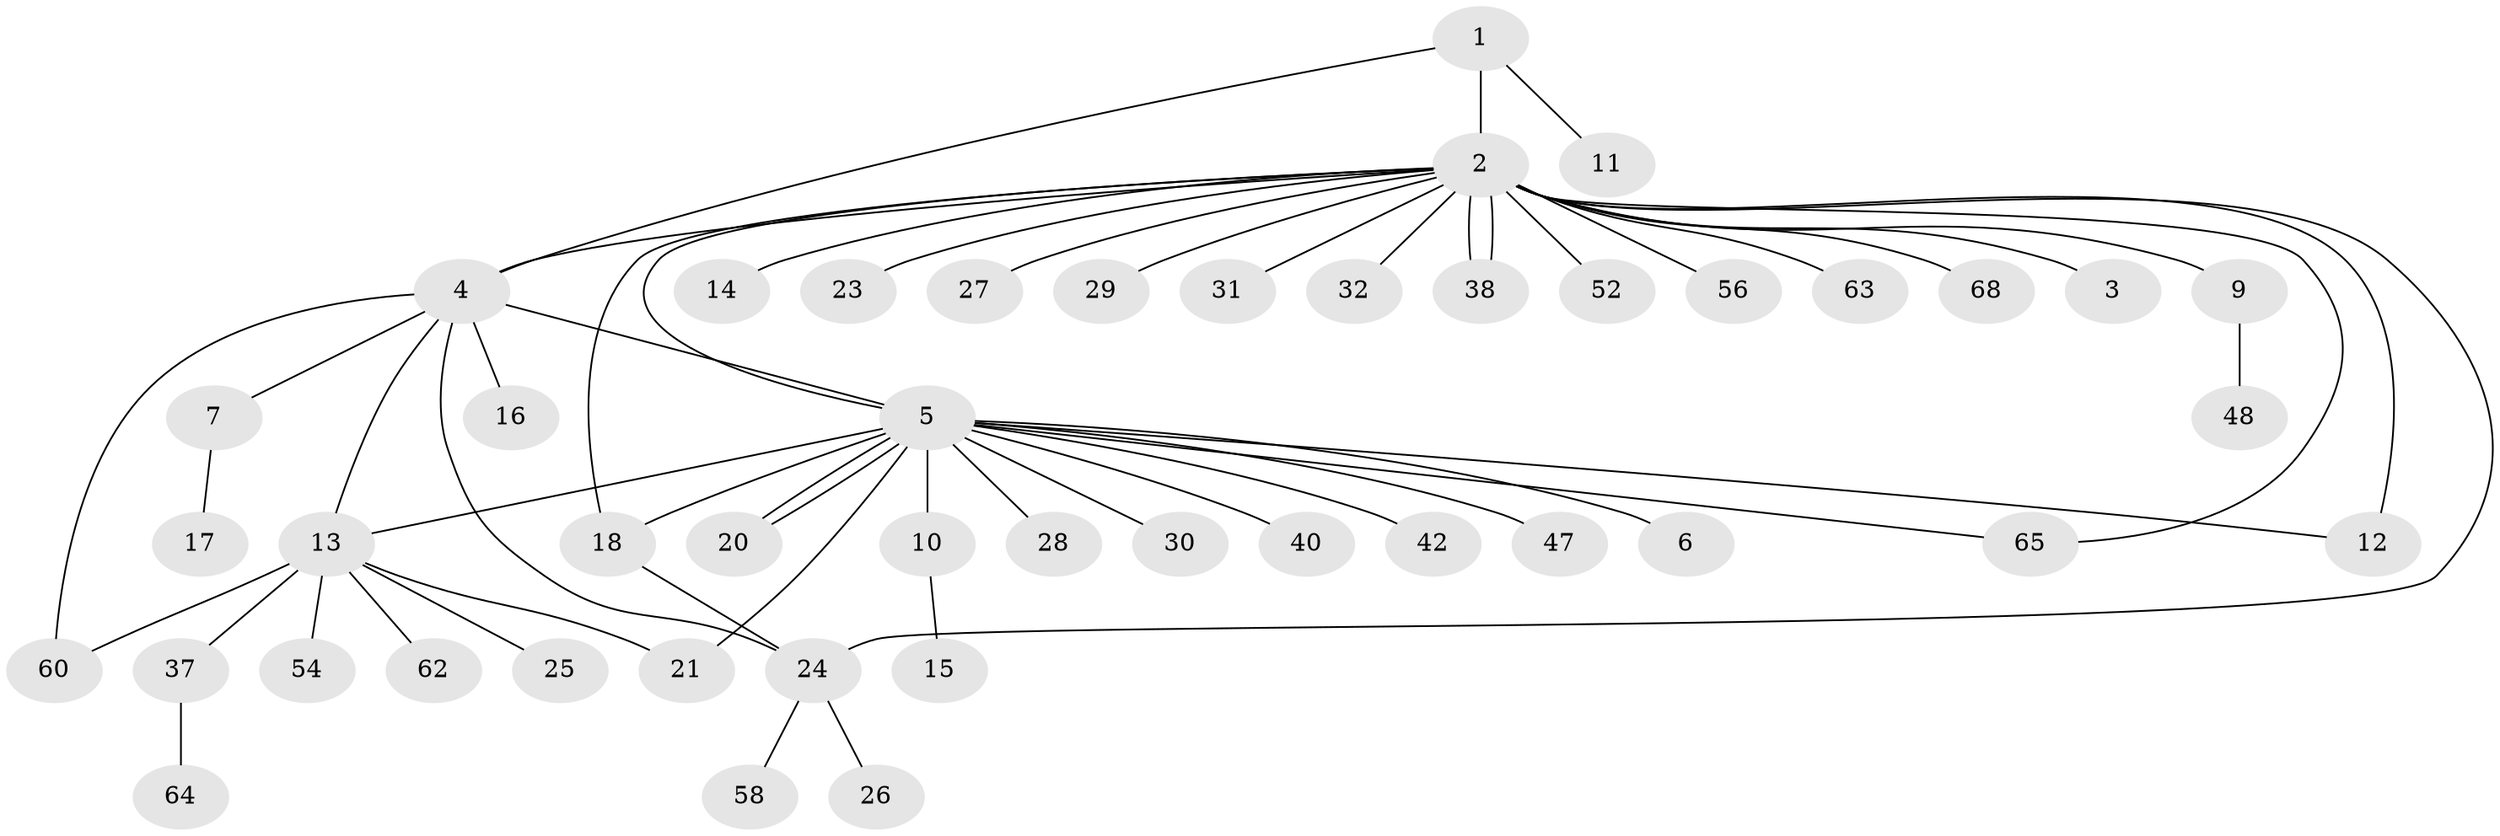 // original degree distribution, {4: 0.04, 23: 0.013333333333333334, 1: 0.56, 15: 0.013333333333333334, 17: 0.013333333333333334, 3: 0.09333333333333334, 2: 0.22666666666666666, 8: 0.013333333333333334, 5: 0.02666666666666667}
// Generated by graph-tools (version 1.1) at 2025/18/03/04/25 18:18:12]
// undirected, 45 vertices, 56 edges
graph export_dot {
graph [start="1"]
  node [color=gray90,style=filled];
  1 [super="+36"];
  2;
  3;
  4 [super="+39+55+50+71+73+41+35+34+8"];
  5;
  6;
  7 [super="+33"];
  9;
  10;
  11;
  12 [super="+19"];
  13;
  14;
  15 [super="+22"];
  16;
  17;
  18 [super="+43+44"];
  20;
  21;
  23;
  24;
  25;
  26;
  27;
  28;
  29;
  30 [super="+45+46"];
  31;
  32;
  37;
  38;
  40;
  42;
  47;
  48;
  52;
  54;
  56;
  58;
  60 [super="+61+66"];
  62;
  63;
  64;
  65;
  68;
  1 -- 2 [weight=2];
  1 -- 11;
  1 -- 4 [weight=2];
  2 -- 3;
  2 -- 4;
  2 -- 5;
  2 -- 9;
  2 -- 12 [weight=2];
  2 -- 14;
  2 -- 18;
  2 -- 23;
  2 -- 24;
  2 -- 27;
  2 -- 29;
  2 -- 31;
  2 -- 32;
  2 -- 38;
  2 -- 38;
  2 -- 52;
  2 -- 56;
  2 -- 63;
  2 -- 65;
  2 -- 68;
  4 -- 5;
  4 -- 7;
  4 -- 13;
  4 -- 16;
  4 -- 60;
  4 -- 24;
  5 -- 6;
  5 -- 10;
  5 -- 13;
  5 -- 20;
  5 -- 20;
  5 -- 21;
  5 -- 28;
  5 -- 30;
  5 -- 40;
  5 -- 42;
  5 -- 47;
  5 -- 65;
  5 -- 18 [weight=2];
  5 -- 12;
  7 -- 17;
  9 -- 48;
  10 -- 15;
  13 -- 21;
  13 -- 25;
  13 -- 37;
  13 -- 54;
  13 -- 62;
  13 -- 60;
  18 -- 24;
  24 -- 26;
  24 -- 58;
  37 -- 64;
}
